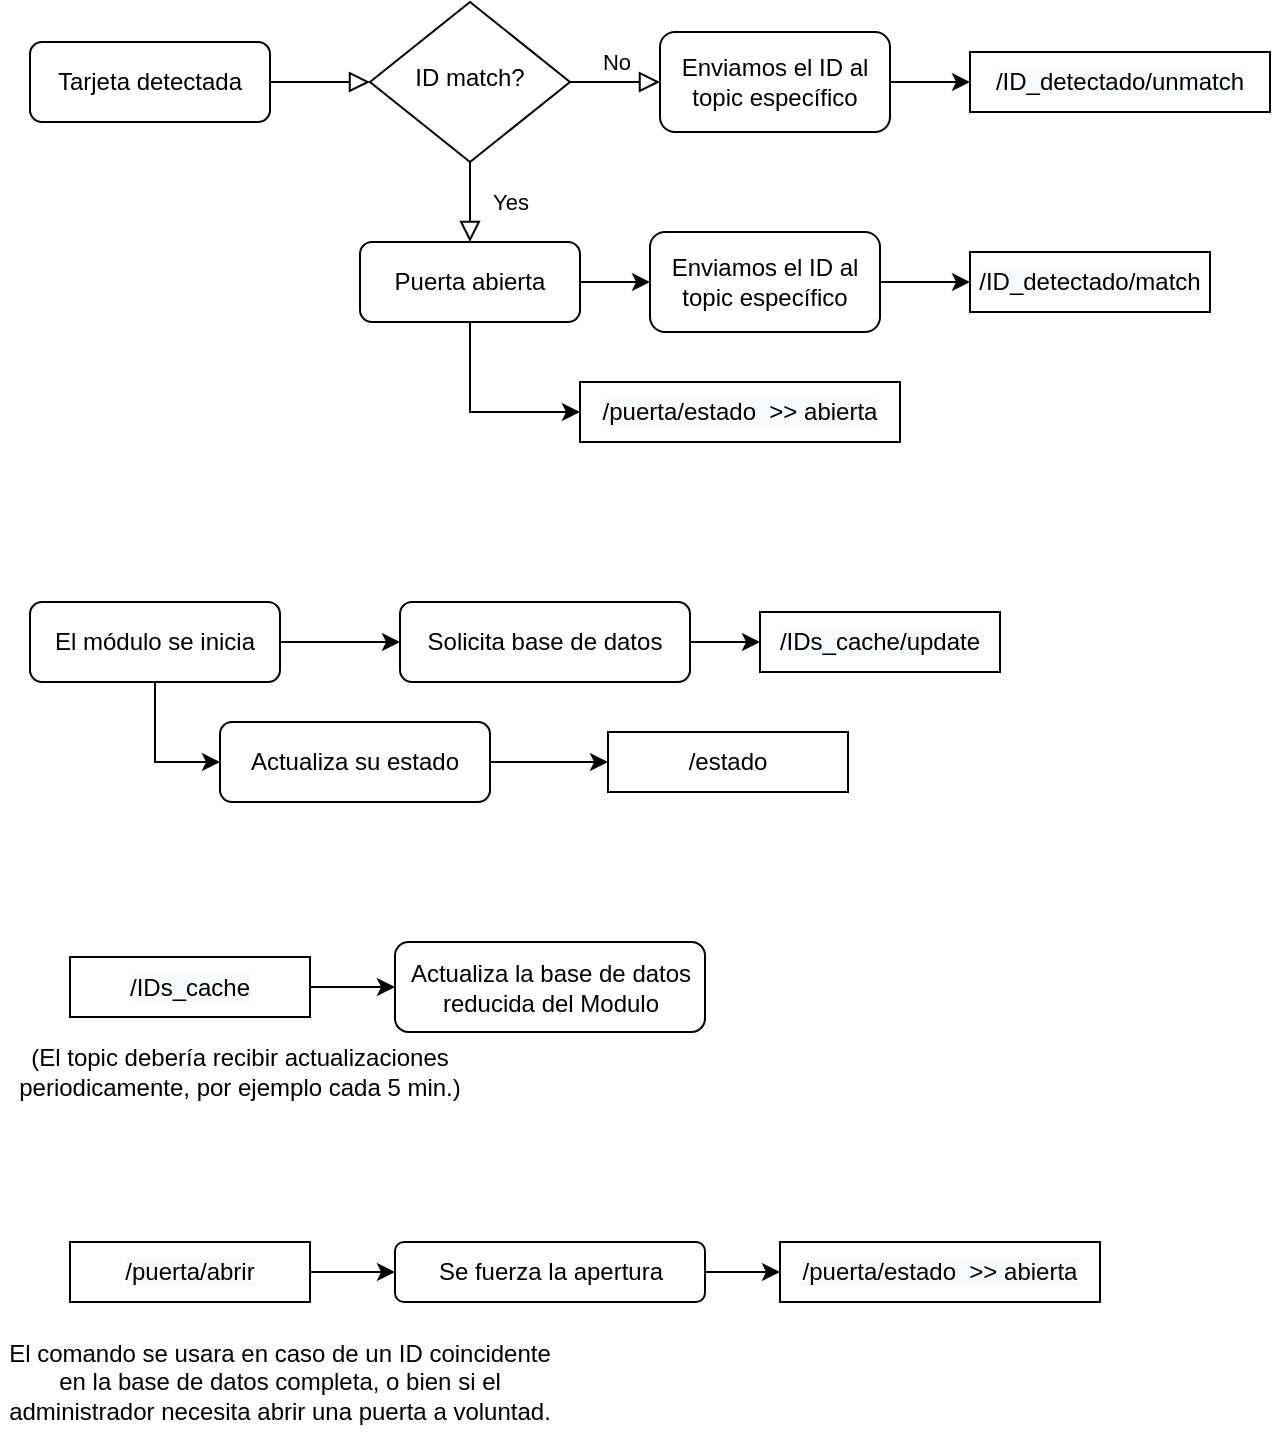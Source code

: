 <mxfile version="14.5.3" type="device"><diagram id="C5RBs43oDa-KdzZeNtuy" name="Page-1"><mxGraphModel dx="1038" dy="585" grid="1" gridSize="10" guides="1" tooltips="1" connect="1" arrows="1" fold="1" page="1" pageScale="1" pageWidth="827" pageHeight="1169" math="0" shadow="0"><root><mxCell id="WIyWlLk6GJQsqaUBKTNV-0"/><mxCell id="WIyWlLk6GJQsqaUBKTNV-1" parent="WIyWlLk6GJQsqaUBKTNV-0"/><mxCell id="WIyWlLk6GJQsqaUBKTNV-2" value="" style="rounded=0;html=1;jettySize=auto;orthogonalLoop=1;fontSize=11;endArrow=block;endFill=0;endSize=8;strokeWidth=1;shadow=0;labelBackgroundColor=none;edgeStyle=orthogonalEdgeStyle;" parent="WIyWlLk6GJQsqaUBKTNV-1" source="WIyWlLk6GJQsqaUBKTNV-3" target="WIyWlLk6GJQsqaUBKTNV-6" edge="1"><mxGeometry relative="1" as="geometry"/></mxCell><mxCell id="WIyWlLk6GJQsqaUBKTNV-3" value="Tarjeta detectada" style="rounded=1;whiteSpace=wrap;html=1;fontSize=12;glass=0;strokeWidth=1;shadow=0;" parent="WIyWlLk6GJQsqaUBKTNV-1" vertex="1"><mxGeometry x="65" y="80" width="120" height="40" as="geometry"/></mxCell><mxCell id="WIyWlLk6GJQsqaUBKTNV-4" value="Yes" style="rounded=0;html=1;jettySize=auto;orthogonalLoop=1;fontSize=11;endArrow=block;endFill=0;endSize=8;strokeWidth=1;shadow=0;labelBackgroundColor=none;edgeStyle=orthogonalEdgeStyle;entryX=0.5;entryY=0;entryDx=0;entryDy=0;" parent="WIyWlLk6GJQsqaUBKTNV-1" source="WIyWlLk6GJQsqaUBKTNV-6" target="gKTMPSwrE2L02PmbX1ah-2" edge="1"><mxGeometry y="20" relative="1" as="geometry"><mxPoint as="offset"/><mxPoint x="285" y="200" as="targetPoint"/></mxGeometry></mxCell><mxCell id="WIyWlLk6GJQsqaUBKTNV-5" value="No" style="edgeStyle=orthogonalEdgeStyle;rounded=0;html=1;jettySize=auto;orthogonalLoop=1;fontSize=11;endArrow=block;endFill=0;endSize=8;strokeWidth=1;shadow=0;labelBackgroundColor=none;" parent="WIyWlLk6GJQsqaUBKTNV-1" source="WIyWlLk6GJQsqaUBKTNV-6" target="WIyWlLk6GJQsqaUBKTNV-7" edge="1"><mxGeometry y="10" relative="1" as="geometry"><mxPoint as="offset"/></mxGeometry></mxCell><mxCell id="WIyWlLk6GJQsqaUBKTNV-6" value="ID match?" style="rhombus;whiteSpace=wrap;html=1;shadow=0;fontFamily=Helvetica;fontSize=12;align=center;strokeWidth=1;spacing=6;spacingTop=-4;" parent="WIyWlLk6GJQsqaUBKTNV-1" vertex="1"><mxGeometry x="235" y="60" width="100" height="80" as="geometry"/></mxCell><mxCell id="gKTMPSwrE2L02PmbX1ah-1" value="" style="edgeStyle=orthogonalEdgeStyle;rounded=0;orthogonalLoop=1;jettySize=auto;html=1;entryX=0;entryY=0.5;entryDx=0;entryDy=0;" edge="1" parent="WIyWlLk6GJQsqaUBKTNV-1" source="WIyWlLk6GJQsqaUBKTNV-7" target="gKTMPSwrE2L02PmbX1ah-12"><mxGeometry relative="1" as="geometry"><mxPoint x="545" y="100" as="targetPoint"/></mxGeometry></mxCell><mxCell id="WIyWlLk6GJQsqaUBKTNV-7" value="Enviamos el ID al topic específico" style="rounded=1;whiteSpace=wrap;html=1;fontSize=12;glass=0;strokeWidth=1;shadow=0;" parent="WIyWlLk6GJQsqaUBKTNV-1" vertex="1"><mxGeometry x="380" y="75" width="115" height="50" as="geometry"/></mxCell><mxCell id="gKTMPSwrE2L02PmbX1ah-6" value="" style="edgeStyle=orthogonalEdgeStyle;rounded=0;orthogonalLoop=1;jettySize=auto;html=1;entryX=0;entryY=0.5;entryDx=0;entryDy=0;" edge="1" parent="WIyWlLk6GJQsqaUBKTNV-1" source="gKTMPSwrE2L02PmbX1ah-2" target="gKTMPSwrE2L02PmbX1ah-7"><mxGeometry relative="1" as="geometry"><mxPoint x="375" y="200" as="targetPoint"/></mxGeometry></mxCell><mxCell id="gKTMPSwrE2L02PmbX1ah-28" value="" style="edgeStyle=orthogonalEdgeStyle;rounded=0;orthogonalLoop=1;jettySize=auto;html=1;entryX=0;entryY=0.5;entryDx=0;entryDy=0;" edge="1" parent="WIyWlLk6GJQsqaUBKTNV-1" source="gKTMPSwrE2L02PmbX1ah-2" target="gKTMPSwrE2L02PmbX1ah-27"><mxGeometry relative="1" as="geometry"/></mxCell><mxCell id="gKTMPSwrE2L02PmbX1ah-2" value="Puerta abierta" style="rounded=1;whiteSpace=wrap;html=1;" vertex="1" parent="WIyWlLk6GJQsqaUBKTNV-1"><mxGeometry x="230" y="180" width="110" height="40" as="geometry"/></mxCell><mxCell id="gKTMPSwrE2L02PmbX1ah-9" value="" style="edgeStyle=orthogonalEdgeStyle;rounded=0;orthogonalLoop=1;jettySize=auto;html=1;entryX=0;entryY=0.5;entryDx=0;entryDy=0;" edge="1" parent="WIyWlLk6GJQsqaUBKTNV-1" source="gKTMPSwrE2L02PmbX1ah-7" target="gKTMPSwrE2L02PmbX1ah-10"><mxGeometry relative="1" as="geometry"><mxPoint x="535" y="200" as="targetPoint"/></mxGeometry></mxCell><mxCell id="gKTMPSwrE2L02PmbX1ah-7" value="Enviamos el ID al topic específico" style="rounded=1;whiteSpace=wrap;html=1;fontSize=12;glass=0;strokeWidth=1;shadow=0;" vertex="1" parent="WIyWlLk6GJQsqaUBKTNV-1"><mxGeometry x="375" y="175" width="115" height="50" as="geometry"/></mxCell><mxCell id="gKTMPSwrE2L02PmbX1ah-10" value="&#10;&#10;&lt;span style=&quot;color: rgb(0, 0, 0); font-family: helvetica; font-size: 12px; font-style: normal; font-weight: 400; letter-spacing: normal; text-align: center; text-indent: 0px; text-transform: none; word-spacing: 0px; background-color: rgb(248, 249, 250); display: inline; float: none;&quot;&gt;/ID_detectado/match&lt;/span&gt;&#10;&#10;" style="rounded=0;whiteSpace=wrap;html=1;" vertex="1" parent="WIyWlLk6GJQsqaUBKTNV-1"><mxGeometry x="535" y="185" width="120" height="30" as="geometry"/></mxCell><mxCell id="gKTMPSwrE2L02PmbX1ah-12" value="&lt;span style=&quot;color: rgb(0 , 0 , 0) ; font-family: &amp;#34;helvetica&amp;#34; ; font-size: 12px ; font-style: normal ; font-weight: 400 ; letter-spacing: normal ; text-align: center ; text-indent: 0px ; text-transform: none ; word-spacing: 0px ; background-color: rgb(248 , 249 , 250) ; display: inline ; float: none&quot;&gt;/ID_detectado/unmatch&lt;/span&gt;" style="rounded=0;whiteSpace=wrap;html=1;" vertex="1" parent="WIyWlLk6GJQsqaUBKTNV-1"><mxGeometry x="535" y="85" width="150" height="30" as="geometry"/></mxCell><mxCell id="gKTMPSwrE2L02PmbX1ah-16" value="" style="edgeStyle=orthogonalEdgeStyle;rounded=0;orthogonalLoop=1;jettySize=auto;html=1;" edge="1" parent="WIyWlLk6GJQsqaUBKTNV-1" source="gKTMPSwrE2L02PmbX1ah-13" target="gKTMPSwrE2L02PmbX1ah-14"><mxGeometry relative="1" as="geometry"/></mxCell><mxCell id="gKTMPSwrE2L02PmbX1ah-13" value="&lt;span style=&quot;color: rgb(0 , 0 , 0) ; font-family: &amp;#34;helvetica&amp;#34; ; font-size: 12px ; font-style: normal ; font-weight: 400 ; letter-spacing: normal ; text-align: center ; text-indent: 0px ; text-transform: none ; word-spacing: 0px ; background-color: rgb(248 , 249 , 250) ; display: inline ; float: none&quot;&gt;/IDs_cache&lt;/span&gt;" style="rounded=0;whiteSpace=wrap;html=1;" vertex="1" parent="WIyWlLk6GJQsqaUBKTNV-1"><mxGeometry x="85" y="537.5" width="120" height="30" as="geometry"/></mxCell><mxCell id="gKTMPSwrE2L02PmbX1ah-14" value="Actualiza la base de datos reducida del Modulo" style="rounded=1;whiteSpace=wrap;html=1;" vertex="1" parent="WIyWlLk6GJQsqaUBKTNV-1"><mxGeometry x="247.5" y="530" width="155" height="45" as="geometry"/></mxCell><mxCell id="gKTMPSwrE2L02PmbX1ah-15" value="(El topic debería recibir actualizaciones periodicamente, por ejemplo cada 5 min.)" style="text;html=1;strokeColor=none;fillColor=none;align=center;verticalAlign=middle;whiteSpace=wrap;rounded=0;" vertex="1" parent="WIyWlLk6GJQsqaUBKTNV-1"><mxGeometry x="50" y="575" width="240" height="40" as="geometry"/></mxCell><mxCell id="gKTMPSwrE2L02PmbX1ah-21" value="" style="edgeStyle=orthogonalEdgeStyle;rounded=0;orthogonalLoop=1;jettySize=auto;html=1;" edge="1" parent="WIyWlLk6GJQsqaUBKTNV-1" source="gKTMPSwrE2L02PmbX1ah-17" target="gKTMPSwrE2L02PmbX1ah-20"><mxGeometry relative="1" as="geometry"/></mxCell><mxCell id="gKTMPSwrE2L02PmbX1ah-36" value="" style="edgeStyle=orthogonalEdgeStyle;rounded=0;orthogonalLoop=1;jettySize=auto;html=1;entryX=0;entryY=0.5;entryDx=0;entryDy=0;" edge="1" parent="WIyWlLk6GJQsqaUBKTNV-1" source="gKTMPSwrE2L02PmbX1ah-17" target="gKTMPSwrE2L02PmbX1ah-35"><mxGeometry relative="1" as="geometry"/></mxCell><mxCell id="gKTMPSwrE2L02PmbX1ah-17" value="El módulo se inicia" style="rounded=1;whiteSpace=wrap;html=1;" vertex="1" parent="WIyWlLk6GJQsqaUBKTNV-1"><mxGeometry x="65" y="360" width="125" height="40" as="geometry"/></mxCell><mxCell id="gKTMPSwrE2L02PmbX1ah-18" value="&lt;span style=&quot;color: rgb(0 , 0 , 0) ; font-family: &amp;#34;helvetica&amp;#34; ; font-size: 12px ; font-style: normal ; font-weight: 400 ; letter-spacing: normal ; text-align: center ; text-indent: 0px ; text-transform: none ; word-spacing: 0px ; background-color: rgb(248 , 249 , 250) ; display: inline ; float: none&quot;&gt;/IDs_cache/update&lt;/span&gt;" style="rounded=0;whiteSpace=wrap;html=1;" vertex="1" parent="WIyWlLk6GJQsqaUBKTNV-1"><mxGeometry x="430" y="365" width="120" height="30" as="geometry"/></mxCell><mxCell id="gKTMPSwrE2L02PmbX1ah-22" value="" style="edgeStyle=orthogonalEdgeStyle;rounded=0;orthogonalLoop=1;jettySize=auto;html=1;" edge="1" parent="WIyWlLk6GJQsqaUBKTNV-1" source="gKTMPSwrE2L02PmbX1ah-20" target="gKTMPSwrE2L02PmbX1ah-18"><mxGeometry relative="1" as="geometry"/></mxCell><mxCell id="gKTMPSwrE2L02PmbX1ah-20" value="Solicita base de datos" style="rounded=1;whiteSpace=wrap;html=1;" vertex="1" parent="WIyWlLk6GJQsqaUBKTNV-1"><mxGeometry x="250" y="360" width="145" height="40" as="geometry"/></mxCell><mxCell id="gKTMPSwrE2L02PmbX1ah-23" value="" style="edgeStyle=orthogonalEdgeStyle;rounded=0;orthogonalLoop=1;jettySize=auto;html=1;" edge="1" parent="WIyWlLk6GJQsqaUBKTNV-1" source="gKTMPSwrE2L02PmbX1ah-24" target="gKTMPSwrE2L02PmbX1ah-25"><mxGeometry relative="1" as="geometry"/></mxCell><mxCell id="gKTMPSwrE2L02PmbX1ah-24" value="&lt;span style=&quot;color: rgb(0 , 0 , 0) ; font-family: &amp;#34;helvetica&amp;#34; ; font-size: 12px ; font-style: normal ; font-weight: 400 ; letter-spacing: normal ; text-align: center ; text-indent: 0px ; text-transform: none ; word-spacing: 0px ; background-color: rgb(248 , 249 , 250) ; display: inline ; float: none&quot;&gt;/puerta/abrir&lt;/span&gt;" style="rounded=0;whiteSpace=wrap;html=1;" vertex="1" parent="WIyWlLk6GJQsqaUBKTNV-1"><mxGeometry x="85" y="680" width="120" height="30" as="geometry"/></mxCell><mxCell id="gKTMPSwrE2L02PmbX1ah-31" value="" style="edgeStyle=orthogonalEdgeStyle;rounded=0;orthogonalLoop=1;jettySize=auto;html=1;" edge="1" parent="WIyWlLk6GJQsqaUBKTNV-1" source="gKTMPSwrE2L02PmbX1ah-25" target="gKTMPSwrE2L02PmbX1ah-30"><mxGeometry relative="1" as="geometry"/></mxCell><mxCell id="gKTMPSwrE2L02PmbX1ah-25" value="Se fuerza la apertura" style="rounded=1;whiteSpace=wrap;html=1;" vertex="1" parent="WIyWlLk6GJQsqaUBKTNV-1"><mxGeometry x="247.5" y="680" width="155" height="30" as="geometry"/></mxCell><mxCell id="gKTMPSwrE2L02PmbX1ah-26" value="El comando se usara en caso de un ID coincidente en la base de datos completa, o bien si el administrador necesita abrir una puerta a voluntad." style="text;html=1;strokeColor=none;fillColor=none;align=center;verticalAlign=middle;whiteSpace=wrap;rounded=0;" vertex="1" parent="WIyWlLk6GJQsqaUBKTNV-1"><mxGeometry x="50" y="717.5" width="280" height="65" as="geometry"/></mxCell><mxCell id="gKTMPSwrE2L02PmbX1ah-27" value="&lt;span style=&quot;color: rgb(0 , 0 , 0) ; font-family: &amp;#34;helvetica&amp;#34; ; font-size: 12px ; font-style: normal ; font-weight: 400 ; letter-spacing: normal ; text-align: center ; text-indent: 0px ; text-transform: none ; word-spacing: 0px ; background-color: rgb(248 , 249 , 250) ; display: inline ; float: none&quot;&gt;/puerta/estado&amp;nbsp; &amp;gt;&amp;gt; abierta&lt;br&gt;&lt;/span&gt;" style="rounded=0;whiteSpace=wrap;html=1;" vertex="1" parent="WIyWlLk6GJQsqaUBKTNV-1"><mxGeometry x="340" y="250" width="160" height="30" as="geometry"/></mxCell><mxCell id="gKTMPSwrE2L02PmbX1ah-30" value="&lt;span style=&quot;color: rgb(0 , 0 , 0) ; font-family: &amp;#34;helvetica&amp;#34; ; font-size: 12px ; font-style: normal ; font-weight: 400 ; letter-spacing: normal ; text-align: center ; text-indent: 0px ; text-transform: none ; word-spacing: 0px ; background-color: rgb(248 , 249 , 250) ; display: inline ; float: none&quot;&gt;/puerta/estado&amp;nbsp; &amp;gt;&amp;gt; abierta&lt;br&gt;&lt;/span&gt;" style="rounded=0;whiteSpace=wrap;html=1;" vertex="1" parent="WIyWlLk6GJQsqaUBKTNV-1"><mxGeometry x="440" y="680" width="160" height="30" as="geometry"/></mxCell><mxCell id="gKTMPSwrE2L02PmbX1ah-39" value="" style="edgeStyle=orthogonalEdgeStyle;rounded=0;orthogonalLoop=1;jettySize=auto;html=1;" edge="1" parent="WIyWlLk6GJQsqaUBKTNV-1" source="gKTMPSwrE2L02PmbX1ah-35" target="gKTMPSwrE2L02PmbX1ah-38"><mxGeometry relative="1" as="geometry"/></mxCell><mxCell id="gKTMPSwrE2L02PmbX1ah-35" value="Actualiza su estado" style="whiteSpace=wrap;html=1;rounded=1;" vertex="1" parent="WIyWlLk6GJQsqaUBKTNV-1"><mxGeometry x="160" y="420" width="135" height="40" as="geometry"/></mxCell><mxCell id="gKTMPSwrE2L02PmbX1ah-38" value="&lt;font face=&quot;helvetica&quot;&gt;/estado&lt;/font&gt;" style="rounded=0;whiteSpace=wrap;html=1;" vertex="1" parent="WIyWlLk6GJQsqaUBKTNV-1"><mxGeometry x="354" y="425" width="120" height="30" as="geometry"/></mxCell></root></mxGraphModel></diagram></mxfile>